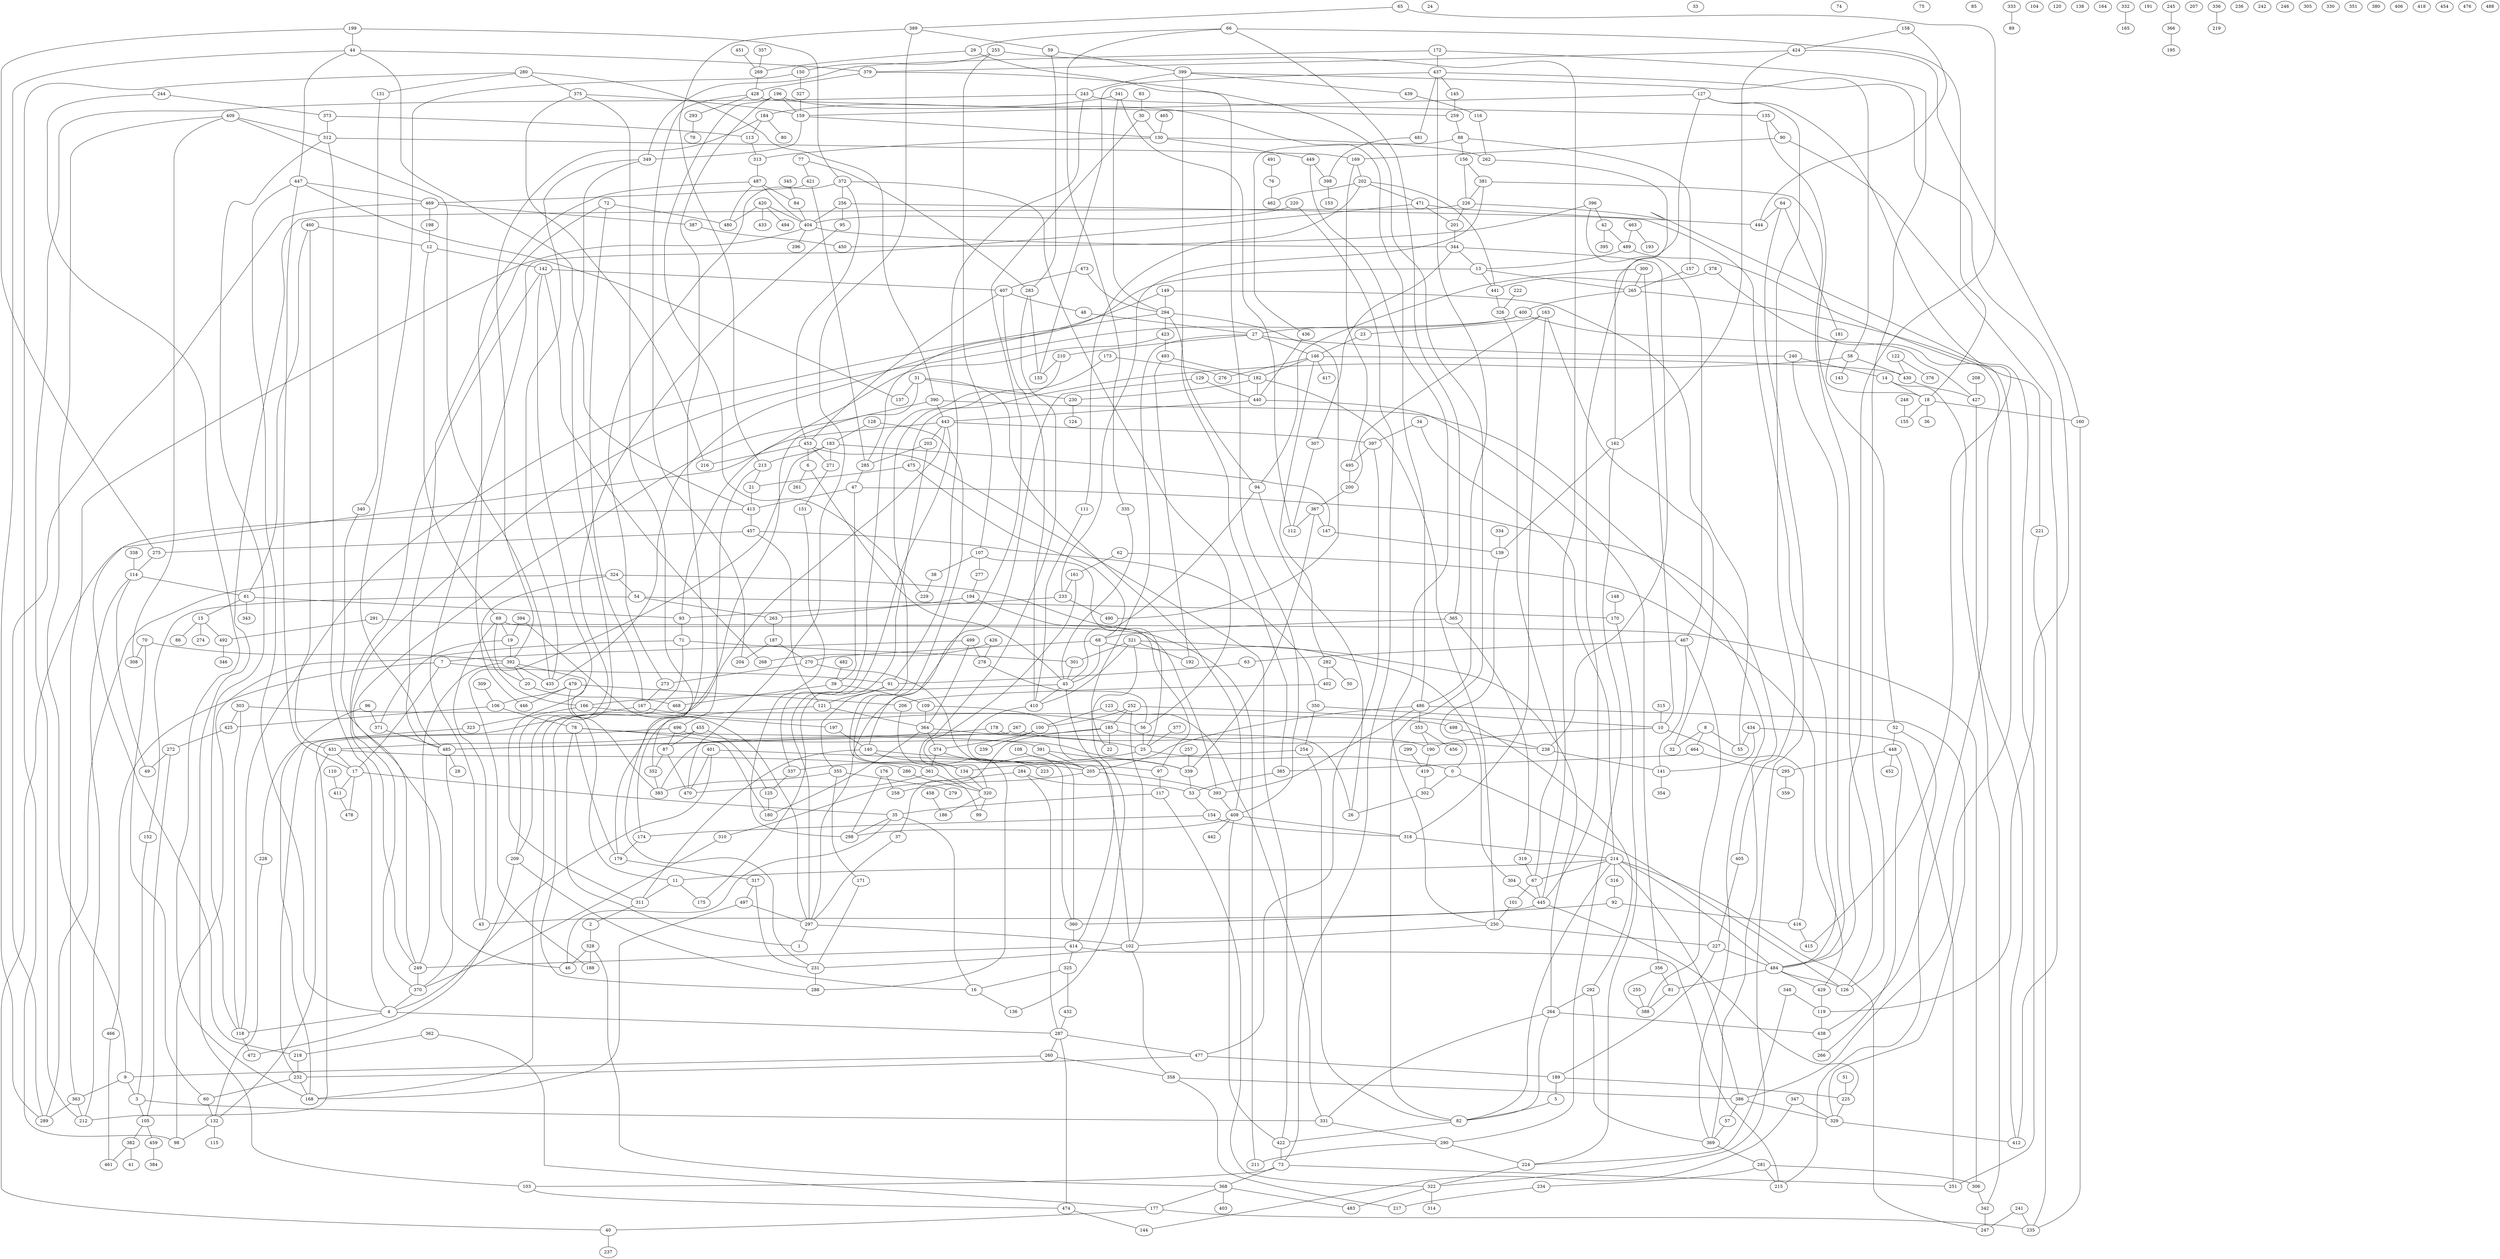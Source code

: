 graph {
	0 [label=0]
	1 [label=1]
	2 [label=2]
	3 [label=3]
	4 [label=4]
	5 [label=5]
	6 [label=6]
	7 [label=7]
	8 [label=8]
	9 [label=9]
	10 [label=10]
	11 [label=11]
	12 [label=12]
	13 [label=13]
	14 [label=14]
	15 [label=15]
	16 [label=16]
	17 [label=17]
	18 [label=18]
	19 [label=19]
	20 [label=20]
	21 [label=21]
	22 [label=22]
	23 [label=23]
	24 [label=24]
	25 [label=25]
	26 [label=26]
	27 [label=27]
	28 [label=28]
	29 [label=29]
	30 [label=30]
	31 [label=31]
	32 [label=32]
	33 [label=33]
	34 [label=34]
	35 [label=35]
	36 [label=36]
	37 [label=37]
	38 [label=38]
	39 [label=39]
	40 [label=40]
	41 [label=41]
	42 [label=42]
	43 [label=43]
	44 [label=44]
	45 [label=45]
	46 [label=46]
	47 [label=47]
	48 [label=48]
	49 [label=49]
	50 [label=50]
	51 [label=51]
	52 [label=52]
	53 [label=53]
	54 [label=54]
	55 [label=55]
	56 [label=56]
	57 [label=57]
	58 [label=58]
	59 [label=59]
	60 [label=60]
	61 [label=61]
	62 [label=62]
	63 [label=63]
	64 [label=64]
	65 [label=65]
	66 [label=66]
	67 [label=67]
	68 [label=68]
	69 [label=69]
	70 [label=70]
	71 [label=71]
	72 [label=72]
	73 [label=73]
	74 [label=74]
	75 [label=75]
	76 [label=76]
	77 [label=77]
	78 [label=78]
	79 [label=79]
	80 [label=80]
	81 [label=81]
	82 [label=82]
	83 [label=83]
	84 [label=84]
	85 [label=85]
	86 [label=86]
	87 [label=87]
	88 [label=88]
	89 [label=89]
	90 [label=90]
	91 [label=91]
	92 [label=92]
	93 [label=93]
	94 [label=94]
	95 [label=95]
	96 [label=96]
	97 [label=97]
	98 [label=98]
	99 [label=99]
	100 [label=100]
	101 [label=101]
	102 [label=102]
	103 [label=103]
	104 [label=104]
	105 [label=105]
	106 [label=106]
	107 [label=107]
	108 [label=108]
	109 [label=109]
	110 [label=110]
	111 [label=111]
	112 [label=112]
	113 [label=113]
	114 [label=114]
	115 [label=115]
	116 [label=116]
	117 [label=117]
	118 [label=118]
	119 [label=119]
	120 [label=120]
	121 [label=121]
	122 [label=122]
	123 [label=123]
	124 [label=124]
	125 [label=125]
	126 [label=126]
	127 [label=127]
	128 [label=128]
	129 [label=129]
	130 [label=130]
	131 [label=131]
	132 [label=132]
	133 [label=133]
	134 [label=134]
	135 [label=135]
	136 [label=136]
	137 [label=137]
	138 [label=138]
	139 [label=139]
	140 [label=140]
	141 [label=141]
	142 [label=142]
	143 [label=143]
	144 [label=144]
	145 [label=145]
	146 [label=146]
	147 [label=147]
	148 [label=148]
	149 [label=149]
	150 [label=150]
	151 [label=151]
	152 [label=152]
	153 [label=153]
	154 [label=154]
	155 [label=155]
	156 [label=156]
	157 [label=157]
	158 [label=158]
	159 [label=159]
	160 [label=160]
	161 [label=161]
	162 [label=162]
	163 [label=163]
	164 [label=164]
	165 [label=165]
	166 [label=166]
	167 [label=167]
	168 [label=168]
	169 [label=169]
	170 [label=170]
	171 [label=171]
	172 [label=172]
	173 [label=173]
	174 [label=174]
	175 [label=175]
	176 [label=176]
	177 [label=177]
	178 [label=178]
	179 [label=179]
	180 [label=180]
	181 [label=181]
	182 [label=182]
	183 [label=183]
	184 [label=184]
	185 [label=185]
	186 [label=186]
	187 [label=187]
	188 [label=188]
	189 [label=189]
	190 [label=190]
	191 [label=191]
	192 [label=192]
	193 [label=193]
	194 [label=194]
	195 [label=195]
	196 [label=196]
	197 [label=197]
	198 [label=198]
	199 [label=199]
	200 [label=200]
	201 [label=201]
	202 [label=202]
	203 [label=203]
	204 [label=204]
	205 [label=205]
	206 [label=206]
	207 [label=207]
	208 [label=208]
	209 [label=209]
	210 [label=210]
	211 [label=211]
	212 [label=212]
	213 [label=213]
	214 [label=214]
	215 [label=215]
	216 [label=216]
	217 [label=217]
	218 [label=218]
	219 [label=219]
	220 [label=220]
	221 [label=221]
	222 [label=222]
	223 [label=223]
	224 [label=224]
	225 [label=225]
	226 [label=226]
	227 [label=227]
	228 [label=228]
	229 [label=229]
	230 [label=230]
	231 [label=231]
	232 [label=232]
	233 [label=233]
	234 [label=234]
	235 [label=235]
	236 [label=236]
	237 [label=237]
	238 [label=238]
	239 [label=239]
	240 [label=240]
	241 [label=241]
	242 [label=242]
	243 [label=243]
	244 [label=244]
	245 [label=245]
	246 [label=246]
	247 [label=247]
	248 [label=248]
	249 [label=249]
	250 [label=250]
	251 [label=251]
	252 [label=252]
	253 [label=253]
	254 [label=254]
	255 [label=255]
	256 [label=256]
	257 [label=257]
	258 [label=258]
	259 [label=259]
	260 [label=260]
	261 [label=261]
	262 [label=262]
	263 [label=263]
	264 [label=264]
	265 [label=265]
	266 [label=266]
	267 [label=267]
	268 [label=268]
	269 [label=269]
	270 [label=270]
	271 [label=271]
	272 [label=272]
	273 [label=273]
	274 [label=274]
	275 [label=275]
	276 [label=276]
	277 [label=277]
	278 [label=278]
	279 [label=279]
	280 [label=280]
	281 [label=281]
	282 [label=282]
	283 [label=283]
	284 [label=284]
	285 [label=285]
	286 [label=286]
	287 [label=287]
	288 [label=288]
	289 [label=289]
	290 [label=290]
	291 [label=291]
	292 [label=292]
	293 [label=293]
	294 [label=294]
	295 [label=295]
	296 [label=296]
	297 [label=297]
	298 [label=298]
	299 [label=299]
	300 [label=300]
	301 [label=301]
	302 [label=302]
	303 [label=303]
	304 [label=304]
	305 [label=305]
	306 [label=306]
	307 [label=307]
	308 [label=308]
	309 [label=309]
	310 [label=310]
	311 [label=311]
	312 [label=312]
	313 [label=313]
	314 [label=314]
	315 [label=315]
	316 [label=316]
	317 [label=317]
	318 [label=318]
	319 [label=319]
	320 [label=320]
	321 [label=321]
	322 [label=322]
	323 [label=323]
	324 [label=324]
	325 [label=325]
	326 [label=326]
	327 [label=327]
	328 [label=328]
	329 [label=329]
	330 [label=330]
	331 [label=331]
	332 [label=332]
	333 [label=333]
	334 [label=334]
	335 [label=335]
	336 [label=336]
	337 [label=337]
	338 [label=338]
	339 [label=339]
	340 [label=340]
	341 [label=341]
	342 [label=342]
	343 [label=343]
	344 [label=344]
	345 [label=345]
	346 [label=346]
	347 [label=347]
	348 [label=348]
	349 [label=349]
	350 [label=350]
	351 [label=351]
	352 [label=352]
	353 [label=353]
	354 [label=354]
	355 [label=355]
	356 [label=356]
	357 [label=357]
	358 [label=358]
	359 [label=359]
	360 [label=360]
	361 [label=361]
	362 [label=362]
	363 [label=363]
	364 [label=364]
	365 [label=365]
	366 [label=366]
	367 [label=367]
	368 [label=368]
	369 [label=369]
	370 [label=370]
	371 [label=371]
	372 [label=372]
	373 [label=373]
	374 [label=374]
	375 [label=375]
	376 [label=376]
	377 [label=377]
	378 [label=378]
	379 [label=379]
	380 [label=380]
	381 [label=381]
	382 [label=382]
	383 [label=383]
	384 [label=384]
	385 [label=385]
	386 [label=386]
	387 [label=387]
	388 [label=388]
	389 [label=389]
	390 [label=390]
	391 [label=391]
	392 [label=392]
	393 [label=393]
	394 [label=394]
	395 [label=395]
	396 [label=396]
	397 [label=397]
	398 [label=398]
	399 [label=399]
	400 [label=400]
	401 [label=401]
	402 [label=402]
	403 [label=403]
	404 [label=404]
	405 [label=405]
	406 [label=406]
	407 [label=407]
	408 [label=408]
	409 [label=409]
	410 [label=410]
	411 [label=411]
	412 [label=412]
	413 [label=413]
	414 [label=414]
	415 [label=415]
	416 [label=416]
	417 [label=417]
	418 [label=418]
	419 [label=419]
	420 [label=420]
	421 [label=421]
	422 [label=422]
	423 [label=423]
	424 [label=424]
	425 [label=425]
	426 [label=426]
	427 [label=427]
	428 [label=428]
	429 [label=429]
	430 [label=430]
	431 [label=431]
	432 [label=432]
	433 [label=433]
	434 [label=434]
	435 [label=435]
	436 [label=436]
	437 [label=437]
	438 [label=438]
	439 [label=439]
	440 [label=440]
	441 [label=441]
	442 [label=442]
	443 [label=443]
	444 [label=444]
	445 [label=445]
	446 [label=446]
	447 [label=447]
	448 [label=448]
	449 [label=449]
	450 [label=450]
	451 [label=451]
	452 [label=452]
	453 [label=453]
	454 [label=454]
	455 [label=455]
	456 [label=456]
	457 [label=457]
	458 [label=458]
	459 [label=459]
	460 [label=460]
	461 [label=461]
	462 [label=462]
	463 [label=463]
	464 [label=464]
	465 [label=465]
	466 [label=466]
	467 [label=467]
	468 [label=468]
	469 [label=469]
	470 [label=470]
	471 [label=471]
	472 [label=472]
	473 [label=473]
	474 [label=474]
	475 [label=475]
	476 [label=476]
	477 [label=477]
	478 [label=478]
	479 [label=479]
	480 [label=480]
	481 [label=481]
	482 [label=482]
	483 [label=483]
	484 [label=484]
	485 [label=485]
	486 [label=486]
	487 [label=487]
	488 [label=488]
	489 [label=489]
	490 [label=490]
	491 [label=491]
	492 [label=492]
	493 [label=493]
	494 [label=494]
	495 [label=495]
	496 [label=496]
	497 [label=497]
	498 [label=498]
	499 [label=499]
	199 -- 44
	12 -- 69
	249 -- 370
	280 -- 98
	397 -- 495
	341 -- 184
	309 -- 106
	87 -- 352
	125 -- 180
	209 -- 16
	243 -- 135
	357 -- 269
	88 -- 157
	18 -- 36
	106 -- 425
	297 -- 1
	159 -- 130
	156 -- 226
	389 -- 59
	436 -- 440
	5 -- 82
	154 -- 318
	335 -- 45
	321 -- 22
	455 -- 125
	61 -- 343
	87 -- 470
	381 -- 126
	264 -- 82
	159 -- 349
	257 -- 339
	324 -- 289
	284 -- 310
	486 -- 329
	390 -- 369
	71 -- 301
	68 -- 270
	443 -- 397
	431 -- 17
	396 -- 467
	325 -- 432
	44 -- 413
	356 -- 388
	227 -- 484
	151 -- 298
	111 -- 410
	260 -- 358
	68 -- 45
	134 -- 320
	430 -- 427
	31 -- 408
	448 -- 452
	11 -- 175
	447 -- 469
	176 -- 258
	328 -- 188
	70 -- 60
	66 -- 335
	424 -- 379
	78 -- 179
	434 -- 55
	437 -- 119
	57 -- 369
	162 -- 139
	128 -- 183
	114 -- 49
	320 -- 186
	149 -- 55
	496 -- 339
	368 -- 483
	181 -- 18
	176 -- 298
	420 -- 480
	460 -- 431
	306 -- 342
	316 -- 92
	300 -- 94
	250 -- 182
	31 -- 230
	413 -- 457
	217 -- 358
	13 -- 441
	496 -- 212
	119 -- 438
	232 -- 60
	173 -- 276
	9 -- 3
	322 -- 483
	148 -- 170
	493 -- 182
	284 -- 53
	414 -- 45
	66 -- 29
	402 -- 206
	101 -- 250
	312 -- 4
	202 -- 111
	244 -- 168
	485 -- 370
	375 -- 352
	161 -- 233
	361 -- 470
	285 -- 47
	130 -- 262
	65 -- 389
	486 -- 393
	122 -- 430
	241 -- 247
	311 -- 140
	362 -- 177
	272 -- 49
	478 -- 17
	174 -- 179
	129 -- 440
	71 -- 168
	173 -- 361
	135 -- 52
	167 -- 56
	377 -- 25
	146 -- 276
	486 -- 205
	400 -- 27
	187 -- 270
	387 -- 450
	107 -- 25
	187 -- 204
	117 -- 322
	364 -- 25
	471 -- 43
	121 -- 174
	428 -- 259
	15 -- 274
	185 -- 383
	127 -- 445
	140 -- 134
	202 -- 462
	394 -- 19
	324 -- 211
	401 -- 97
	424 -- 160
	172 -- 349
	14 -- 18
	7 -- 466
	27 -- 210
	233 -- 490
	467 -- 141
	458 -- 186
	42 -- 489
	205 -- 258
	163 -- 32
	437 -- 133
	177 -- 40
	401 -- 470
	92 -- 416
	372 -- 56
	166 -- 323
	423 -- 93
	194 -- 97
	408 -- 442
	333 -- 89
	64 -- 444
	241 -- 235
	382 -- 41
	425 -- 272
	213 -- 21
	281 -- 215
	103 -- 474
	473 -- 407
	58 -- 475
	378 -- 438
	290 -- 211
	457 -- 121
	328 -- 46
	3 -- 105
	437 -- 145
	260 -- 9
	253 -- 445
	404 -- 296
	52 -- 448
	407 -- 48
	38 -- 229
	78 -- 180
	214 -- 67
	123 -- 100
	83 -- 30
	122 -- 376
	62 -- 161
	379 -- 428
	361 -- 99
	146 -- 430
	31 -- 179
	163 -- 23
	352 -- 383
	150 -- 327
	475 -- 21
	307 -- 112
	341 -- 112
	226 -- 251
	11 -- 311
	248 -- 155
	196 -- 159
	4 -- 287
	448 -- 295
	378 -- 441
	323 -- 228
	443 -- 218
	344 -- 238
	34 -- 214
	169 -- 495
	467 -- 63
	363 -- 289
	67 -- 445
	427 -- 412
	66 -- 18
	499 -- 7
	423 -- 493
	469 -- 387
	292 -- 264
	495 -- 200
	35 -- 46
	81 -- 388
	205 -- 393
	401 -- 4
	358 -- 386
	469 -- 289
	294 -- 423
	311 -- 2
	263 -- 187
	457 -- 350
	440 -- 443
	70 -- 392
	130 -- 313
	197 -- 140
	48 -- 27
	477 -- 189
	108 -- 205
	90 -- 412
	213 -- 496
	253 -- 107
	334 -- 139
	243 -- 91
	463 -- 193
	91 -- 121
	240 -- 14
	184 -- 113
	434 -- 141
	177 -- 235
	60 -- 132
	487 -- 84
	252 -- 102
	27 -- 136
	252 -- 292
	293 -- 79
	71 -- 98
	348 -- 224
	264 -- 331
	497 -- 297
	398 -- 153
	59 -- 399
	77 -- 283
	39 -- 468
	277 -- 194
	321 -- 264
	347 -- 329
	460 -- 61
	7 -- 17
	182 -- 440
	416 -- 415
	391 -- 339
	489 -- 386
	409 -- 9
	189 -- 5
	372 -- 273
	337 -- 125
	65 -- 484
	487 -- 480
	449 -- 398
	105 -- 382
	399 -- 243
	232 -- 168
	105 -- 459
	14 -- 342
	491 -- 76
	214 -- 386
	8 -- 32
	485 -- 28
	18 -- 155
	317 -- 231
	198 -- 12
	73 -- 251
	475 -- 68
	69 -- 19
	73 -- 103
	131 -- 340
	96 -- 168
	484 -- 81
	94 -- 26
	453 -- 6
	431 -- 286
	61 -- 15
	272 -- 105
	370 -- 400
	339 -- 53
	163 -- 318
	255 -- 388
	107 -- 38
	8 -- 464
	10 -- 416
	18 -- 160
	206 -- 134
	477 -- 232
	82 -- 422
	78 -- 391
	44 -- 289
	127 -- 415
	356 -- 81
	54 -- 170
	372 -- 453
	109 -- 102
	281 -- 234
	42 -- 395
	360 -- 414
	297 -- 102
	405 -- 227
	265 -- 400
	93 -- 71
	336 -- 219
	52 -- 215
	183 -- 188
	190 -- 419
	29 -- 269
	171 -- 231
	179 -- 317
	437 -- 486
	441 -- 326
	142 -- 311
	210 -- 337
	178 -- 485
	355 -- 279
	127 -- 159
	228 -- 132
	286 -- 320
	414 -- 325
	214 -- 247
	344 -- 13
	184 -- 392
	283 -- 133
	499 -- 278
	256 -- 404
	369 -- 281
	163 -- 200
	132 -- 98
	392 -- 20
	199 -- 275
	404 -- 344
	390 -- 443
	492 -- 346
	30 -- 140
	142 -- 268
	128 -- 320
	162 -- 290
	226 -- 201
	100 -- 239
	498 -- 238
	62 -- 429
	225 -- 329
	489 -- 13
	129 -- 297
	386 -- 329
	109 -- 364
	275 -- 114
	422 -- 73
	68 -- 304
	230 -- 124
	341 -- 294
	280 -- 390
	321 -- 192
	332 -- 165
	231 -- 288
	282 -- 402
	25 -- 337
	424 -- 162
	271 -- 151
	35 -- 16
	409 -- 435
	355 -- 383
	175 -- 203
	281 -- 306
	353 -- 456
	350 -- 10
	29 -- 408
	51 -- 225
	220 -- 73
	301 -- 45
	67 -- 101
	92 -- 360
	184 -- 80
	70 -- 308
	321 -- 301
	106 -- 78
	349 -- 435
	77 -- 421
	201 -- 344
	295 -- 359
	447 -- 4
	180 -- 364
	463 -- 489
	318 -- 214
	256 -- 95
	254 -- 82
	303 -- 498
	364 -- 374
	6 -- 261
	342 -- 247
	64 -- 181
	82 -- 214
	284 -- 287
	294 -- 94
	367 -- 147
	482 -- 39
	166 -- 197
	399 -- 385
	37 -- 297
	320 -- 99
	431 -- 132
	447 -- 137
	325 -- 16
	44 -- 447
	132 -- 115
	58 -- 143
	250 -- 102
	135 -- 90
	17 -- 411
	54 -- 263
	130 -- 449
	110 -- 411
	496 -- 87
	269 -- 428
	264 -- 438
	400 -- 427
	253 -- 150
	453 -- 271
	196 -- 231
	471 -- 201
	114 -- 212
	372 -- 256
	451 -- 269
	123 -- 331
	345 -- 84
	414 -- 215
	154 -- 174
	142 -- 407
	224 -- 322
	411 -- 478
	287 -- 474
	324 -- 54
	203 -- 285
	262 -- 162
	355 -- 171
	315 -- 10
	118 -- 472
	374 -- 361
	499 -- 364
	453 -- 422
	73 -- 368
	27 -- 146
	161 -- 288
	408 -- 298
	414 -- 249
	294 -- 490
	10 -- 190
	347 -- 144
	455 -- 87
	317 -- 497
	182 -- 230
	438 -- 266
	421 -- 469
	459 -- 384
	183 -- 147
	460 -- 12
	252 -- 185
	404 -- 363
	287 -- 260
	169 -- 202
	324 -- 166
	270 -- 273
	479 -- 206
	100 -- 374
	407 -- 410
	96 -- 371
	396 -- 450
	381 -- 233
	473 -- 294
	160 -- 235
	146 -- 417
	114 -- 61
	233 -- 93
	327 -- 159
	265 -- 221
	270 -- 360
	282 -- 50
	313 -- 487
	329 -- 412
	218 -- 232
	150 -- 485
	397 -- 477
	78 -- 1
	426 -- 278
	3 -- 331
	141 -- 354
	72 -- 480
	469 -- 198
	47 -- 39
	40 -- 237
	474 -- 144
	319 -- 67
	349 -- 209
	267 -- 190
	156 -- 381
	221 -- 235
	379 -- 82
	428 -- 204
	466 -- 461
	312 -- 169
	0 -- 126
	392 -- 435
	64 -- 322
	479 -- 11
	140 -- 205
	16 -- 136
	297 -- 443
	45 -- 410
	393 -- 408
	291 -- 306
	304 -- 445
	127 -- 405
	152 -- 3
	88 -- 156
	158 -- 444
	278 -- 56
	116 -- 262
	31 -- 137
	421 -- 285
	440 -- 356
	72 -- 485
	448 -- 266
	479 -- 446
	484 -- 429
	94 -- 45
	149 -- 294
	437 -- 481
	299 -- 419
	117 -- 35
	121 -- 364
	353 -- 190
	145 -- 259
	194 -- 263
	147 -- 139
	326 -- 67
	404 -- 487
	467 -- 388
	365 -- 319
	7 -- 91
	13 -- 285
	389 -- 470
	0 -- 302
	259 -- 88
	90 -- 169
	302 -- 26
	220 -- 404
	426 -- 268
	344 -- 307
	321 -- 410
	63 -- 91
	202 -- 471
	61 -- 93
	409 -- 308
	142 -- 249
	202 -- 441
	340 -- 46
	139 -- 0
	484 -- 126
	367 -- 339
	59 -- 283
	146 -- 182
	267 -- 485
	375 -- 216
	172 -- 126
	292 -- 369
	66 -- 365
	149 -- 435
	350 -- 254
	322 -- 314
	338 -- 114
	368 -- 403
	12 -- 142
	178 -- 26
	386 -- 57
	72 -- 167
	280 -- 131
	455 -- 431
	287 -- 477
	69 -- 43
	256 -- 484
	294 -- 118
	47 -- 413
	113 -- 313
	56 -- 25
	9 -- 363
	367 -- 112
	185 -- 238
	479 -- 106
	35 -- 298
	196 -- 486
	19 -- 392
	27 -- 240
	497 -- 168
	95 -- 209
	396 -- 42
	69 -- 20
	250 -- 227
	310 -- 370
	366 -- 195
	183 -- 213
	245 -- 366
	214 -- 11
	291 -- 492
	312 -- 118
	234 -- 217
	4 -- 118
	390 -- 249
	34 -- 397
	244 -- 373
	493 -- 192
	84 -- 404
	44 -- 379
	385 -- 53
	428 -- 293
	172 -- 437
	434 -- 251
	200 -- 367
	464 -- 295
	447 -- 17
	20 -- 468
	15 -- 86
	389 -- 213
	375 -- 159
	222 -- 326
	69 -- 393
	196 -- 229
	486 -- 353
	471 -- 444
	240 -- 484
	214 -- 316
	374 -- 223
	443 -- 203
	91 -- 355
	170 -- 224
	371 -- 485
	54 -- 152
	97 -- 117
	8 -- 55
	25 -- 0
	238 -- 141
	2 -- 328
	17 -- 35
	365 -- 68
	227 -- 189
	283 -- 320
	40 -- 413
	373 -- 113
	429 -- 119
	407 -- 453
	369 -- 47
	408 -- 318
	167 -- 232
	445 -- 225
	158 -- 424
	363 -- 212
	273 -- 167
	146 -- 282
	45 -- 166
	481 -- 398
	208 -- 427
	328 -- 368
	6 -- 45
	13 -- 265
	30 -- 130
	300 -- 265
	419 -- 302
	420 -- 494
	432 -- 287
	465 -- 130
	210 -- 133
	439 -- 116
	373 -- 312
	252 -- 100
	280 -- 375
	185 -- 22
	362 -- 218
	226 -- 103
	422 -- 408
	484 -- 214
	394 -- 297
	102 -- 231
	290 -- 224
	381 -- 226
	243 -- 212
	420 -- 433
	88 -- 436
	189 -- 225
	209 -- 472
	185 -- 37
	449 -- 250
	392 -- 383
	58 -- 430
	300 -- 10
	445 -- 43
	443 -- 288
	102 -- 358
	183 -- 271
	348 -- 119
	487 -- 446
	382 -- 461
	331 -- 290
	420 -- 404
	21 -- 413
	303 -- 118
	19 -- 371
	410 -- 360
	157 -- 265
	409 -- 312
	399 -- 439
	453 -- 216
	368 -- 177
	392 -- 249
	457 -- 275
	199 -- 372
	391 -- 205
	76 -- 462
	370 -- 4
	303 -- 425
	399 -- 58
	107 -- 277
	39 -- 109
	464 -- 385
	15 -- 492
	254 -- 134
	53 -- 154
	23 -- 146
}
